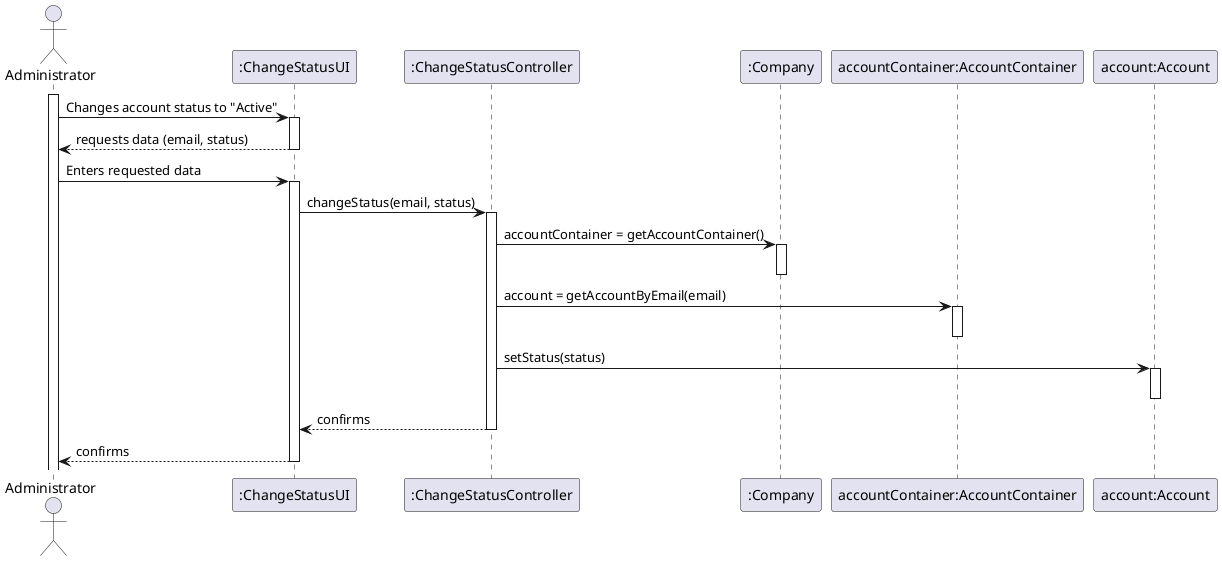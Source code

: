 @startuml

actor "Administrator" as admin
participant ":ChangeStatusUI" as ui
participant ":ChangeStatusController" as controller
participant ":Company" as company
participant "accountContainer:AccountContainer" as container
participant "account:Account" as account

activate admin
admin -> ui : Changes account status to "Active"
activate ui
ui --> admin: requests data (email, status)
deactivate ui
admin -> ui: Enters requested data
activate ui
ui -> controller: changeStatus(email, status)
activate controller
controller -> company: accountContainer = getAccountContainer()
activate company
deactivate company
controller -> container: account = getAccountByEmail(email)
activate container
deactivate container
controller -> account: setStatus(status)
activate account
deactivate account
controller --> ui: confirms
deactivate controller
ui --> admin: confirms
deactivate ui

@enduml
